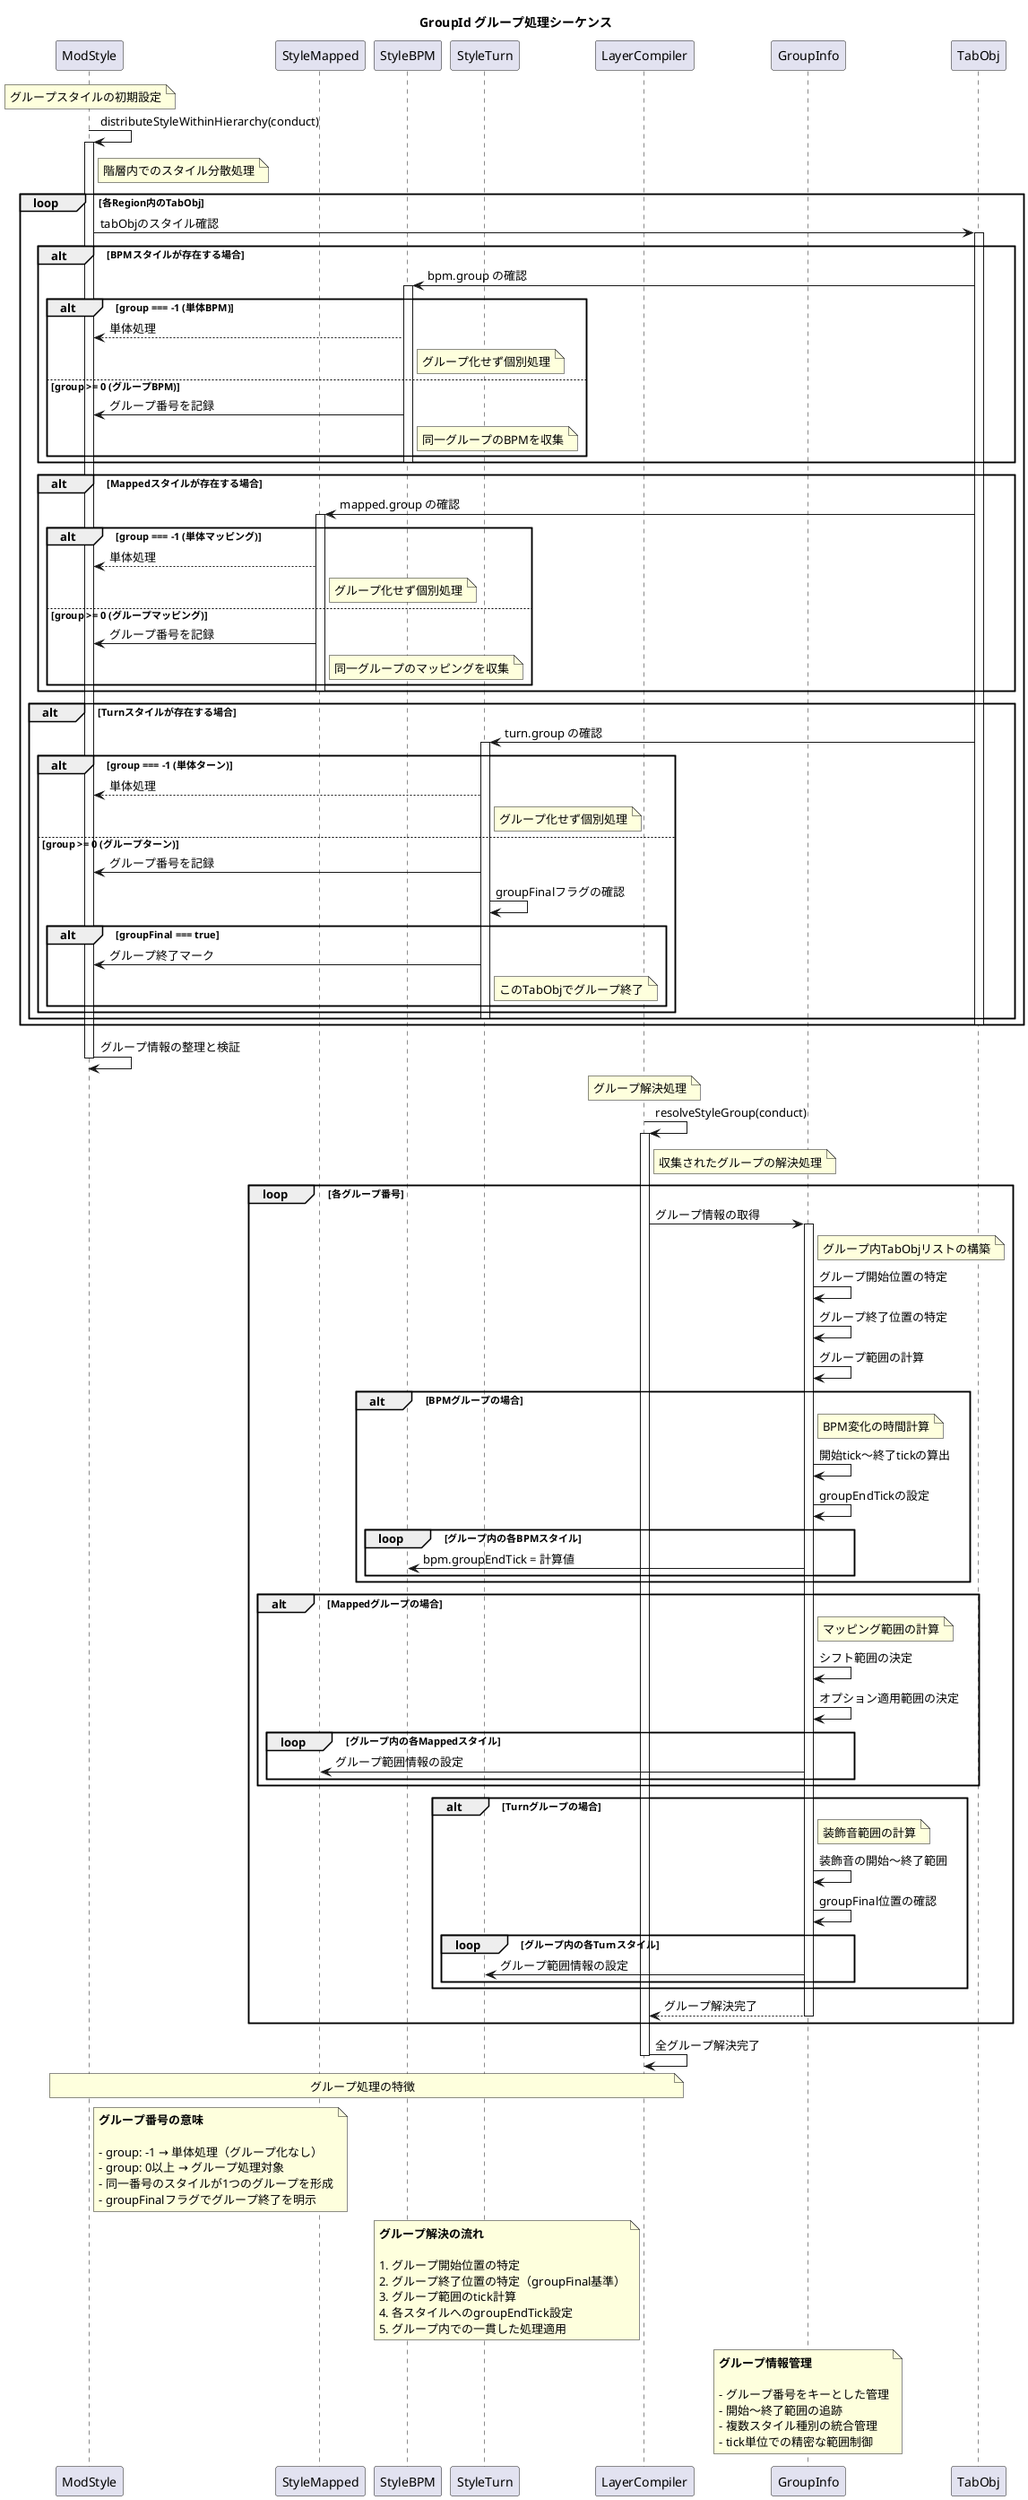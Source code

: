 @startuml group-processing
title GroupId グループ処理シーケンス

participant "ModStyle" as MS
participant "StyleMapped" as SM
participant "StyleBPM" as SB
participant "StyleTurn" as ST
participant "LayerCompiler" as LC
participant "GroupInfo" as GI
participant "TabObj" as TO

note over MS: グループスタイルの初期設定

MS -> MS: distributeStyleWithinHierarchy(conduct)
activate MS

note right of MS: 階層内でのスタイル分散処理

loop 各Region内のTabObj
    MS -> TO: tabObjのスタイル確認
    activate TO
    
    alt BPMスタイルが存在する場合
        TO -> SB: bpm.group の確認
        activate SB
        
        alt group === -1 (単体BPM)
            SB --> MS: 単体処理
            note right of SB: グループ化せず個別処理
        else group >= 0 (グループBPM)
            SB -> MS: グループ番号を記録
            note right of SB: 同一グループのBPMを収集
        end
        
        deactivate SB
    end
    
    alt Mappedスタイルが存在する場合
        TO -> SM: mapped.group の確認
        activate SM
        
        alt group === -1 (単体マッピング)
            SM --> MS: 単体処理
            note right of SM: グループ化せず個別処理
        else group >= 0 (グループマッピング)
            SM -> MS: グループ番号を記録
            note right of SM: 同一グループのマッピングを収集
        end
        
        deactivate SM
    end
    
    alt Turnスタイルが存在する場合
        TO -> ST: turn.group の確認
        activate ST
        
        alt group === -1 (単体ターン)
            ST --> MS: 単体処理
            note right of ST: グループ化せず個別処理
        else group >= 0 (グループターン)
            ST -> MS: グループ番号を記録
            ST -> ST: groupFinalフラグの確認
            alt groupFinal === true
                ST -> MS: グループ終了マーク
                note right of ST: このTabObjでグループ終了
            end
        end
        
        deactivate ST
    end
    
    deactivate TO
end

MS -> MS: グループ情報の整理と検証
deactivate MS

note over LC: グループ解決処理

LC -> LC: resolveStyleGroup(conduct)
activate LC

note right of LC: 収集されたグループの解決処理

loop 各グループ番号
    LC -> GI: グループ情報の取得
    activate GI
    
    note right of GI: グループ内TabObjリストの構築
    GI -> GI: グループ開始位置の特定
    GI -> GI: グループ終了位置の特定
    GI -> GI: グループ範囲の計算
    
    alt BPMグループの場合
        note right of GI: BPM変化の時間計算
        GI -> GI: 開始tick〜終了tickの算出
        GI -> GI: groupEndTickの設定
        
        loop グループ内の各BPMスタイル
            GI -> SB: bpm.groupEndTick = 計算値
        end
    end
    
    alt Mappedグループの場合
        note right of GI: マッピング範囲の計算
        GI -> GI: シフト範囲の決定
        GI -> GI: オプション適用範囲の決定
        
        loop グループ内の各Mappedスタイル
            GI -> SM: グループ範囲情報の設定
        end
    end
    
    alt Turnグループの場合
        note right of GI: 装飾音範囲の計算
        GI -> GI: 装飾音の開始〜終了範囲
        GI -> GI: groupFinal位置の確認
        
        loop グループ内の各Turnスタイル
            GI -> ST: グループ範囲情報の設定
        end
    end
    
    GI --> LC: グループ解決完了
    deactivate GI
end

LC -> LC: 全グループ解決完了
deactivate LC

note over MS, LC: グループ処理の特徴

note right of MS
    **グループ番号の意味**
    
    - group: -1 → 単体処理（グループ化なし）
    - group: 0以上 → グループ処理対象
    - 同一番号のスタイルが1つのグループを形成
    - groupFinalフラグでグループ終了を明示
end note

note left of LC
    **グループ解決の流れ**
    
    1. グループ開始位置の特定
    2. グループ終了位置の特定（groupFinal基準）
    3. グループ範囲のtick計算
    4. 各スタイルへのgroupEndTick設定
    5. グループ内での一貫した処理適用
end note

note over GI
    **グループ情報管理**
    
    - グループ番号をキーとした管理
    - 開始〜終了範囲の追跡
    - 複数スタイル種別の統合管理
    - tick単位での精密な範囲制御
end note

@enduml